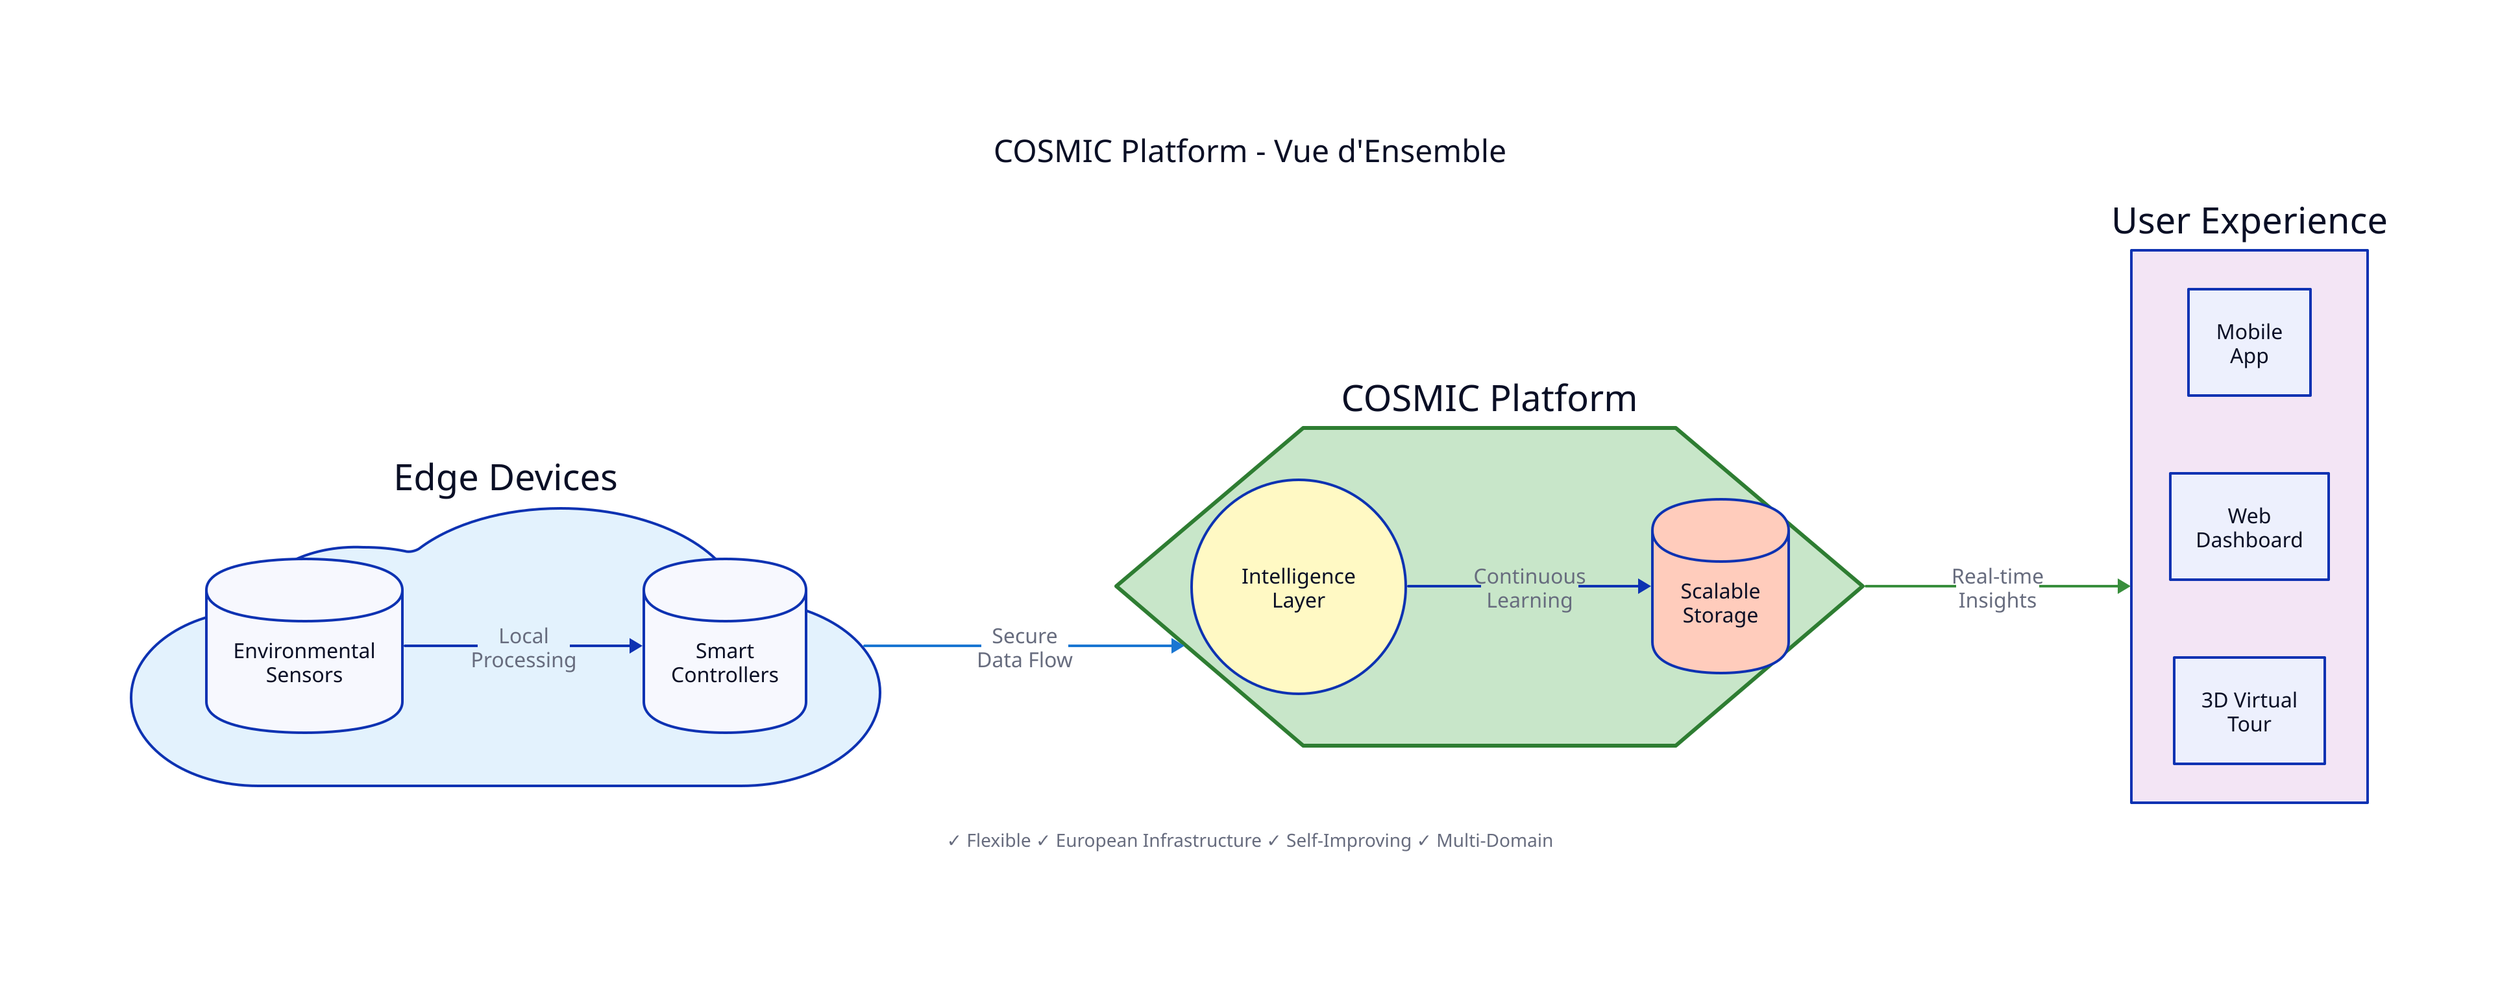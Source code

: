 direction: right

title: COSMIC Platform - Vue d'Ensemble {
  near: top-center
  shape: text
  style: {
    font-size: 24
    bold: true
  }
}

# Edge Layer
edge: Edge Devices {
  shape: cloud
  style.fill: "#E3F2FD"

  sensors: Environmental\nSensors {
    shape: cylinder
  }

  controllers: Smart\nControllers {
    shape: cylinder
  }

  sensors -> controllers: Local\nProcessing
}

# Cloud Platform
platform: COSMIC Platform {
  shape: hexagon
  style.fill: "#C8E6C9"
  style.stroke: "#2E7D32"
  style.stroke-width: 3

  intelligence: Intelligence\nLayer {
    shape: circle
    style.fill: "#FFF9C4"
  }

  storage: Scalable\nStorage {
    shape: cylinder
    style.fill: "#FFCCBC"
  }

  intelligence -> storage: Continuous\nLearning
}

# User Interface
ui: User Experience {
  shape: rectangle
  style.fill: "#F3E5F5"

  mobile: Mobile\nApp {
    shape: rectangle
  }

  web: Web\nDashboard {
    shape: rectangle
  }

  tour: 3D Virtual\nTour {
    shape: rectangle
  }
}

# Connections
edge -> platform: Secure\nData Flow {
  style.stroke: "#1976D2"
  style.stroke-width: 2
}

platform -> ui: Real-time\nInsights {
  style.stroke: "#388E3C"
  style.stroke-width: 2
}

# Key Benefits
benefits: {
  near: bottom-center
  shape: text
  style: {
    font-size: 14
    italic: true
  }
}

benefits: "✓ Flexible  ✓ European Infrastructure  ✓ Self-Improving  ✓ Multi-Domain"
